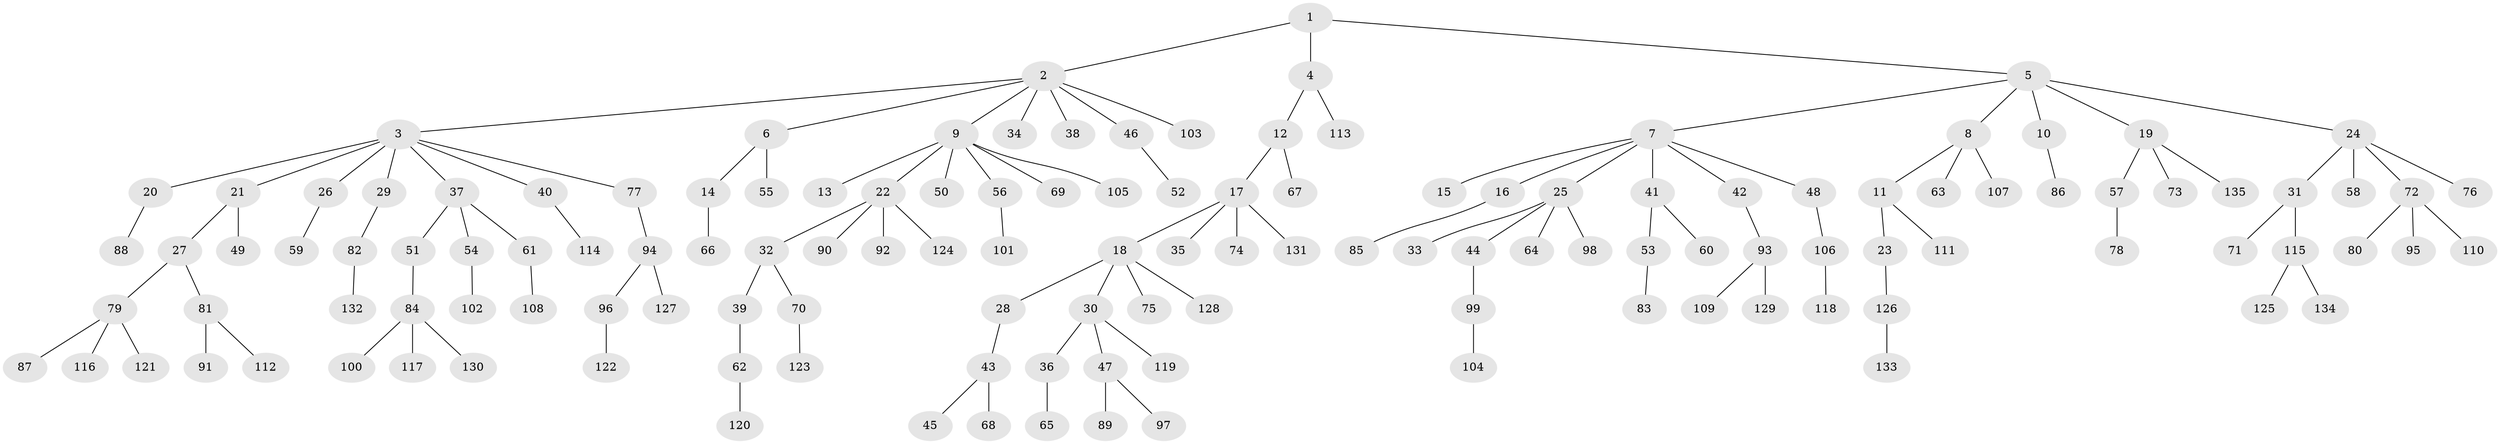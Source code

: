 // coarse degree distribution, {7: 0.031578947368421054, 8: 0.010526315789473684, 2: 0.16842105263157894, 3: 0.08421052631578947, 6: 0.042105263157894736, 1: 0.6105263157894737, 4: 0.042105263157894736, 5: 0.010526315789473684}
// Generated by graph-tools (version 1.1) at 2025/24/03/03/25 07:24:08]
// undirected, 135 vertices, 134 edges
graph export_dot {
graph [start="1"]
  node [color=gray90,style=filled];
  1;
  2;
  3;
  4;
  5;
  6;
  7;
  8;
  9;
  10;
  11;
  12;
  13;
  14;
  15;
  16;
  17;
  18;
  19;
  20;
  21;
  22;
  23;
  24;
  25;
  26;
  27;
  28;
  29;
  30;
  31;
  32;
  33;
  34;
  35;
  36;
  37;
  38;
  39;
  40;
  41;
  42;
  43;
  44;
  45;
  46;
  47;
  48;
  49;
  50;
  51;
  52;
  53;
  54;
  55;
  56;
  57;
  58;
  59;
  60;
  61;
  62;
  63;
  64;
  65;
  66;
  67;
  68;
  69;
  70;
  71;
  72;
  73;
  74;
  75;
  76;
  77;
  78;
  79;
  80;
  81;
  82;
  83;
  84;
  85;
  86;
  87;
  88;
  89;
  90;
  91;
  92;
  93;
  94;
  95;
  96;
  97;
  98;
  99;
  100;
  101;
  102;
  103;
  104;
  105;
  106;
  107;
  108;
  109;
  110;
  111;
  112;
  113;
  114;
  115;
  116;
  117;
  118;
  119;
  120;
  121;
  122;
  123;
  124;
  125;
  126;
  127;
  128;
  129;
  130;
  131;
  132;
  133;
  134;
  135;
  1 -- 2;
  1 -- 4;
  1 -- 5;
  2 -- 3;
  2 -- 6;
  2 -- 9;
  2 -- 34;
  2 -- 38;
  2 -- 46;
  2 -- 103;
  3 -- 20;
  3 -- 21;
  3 -- 26;
  3 -- 29;
  3 -- 37;
  3 -- 40;
  3 -- 77;
  4 -- 12;
  4 -- 113;
  5 -- 7;
  5 -- 8;
  5 -- 10;
  5 -- 19;
  5 -- 24;
  6 -- 14;
  6 -- 55;
  7 -- 15;
  7 -- 16;
  7 -- 25;
  7 -- 41;
  7 -- 42;
  7 -- 48;
  8 -- 11;
  8 -- 63;
  8 -- 107;
  9 -- 13;
  9 -- 22;
  9 -- 50;
  9 -- 56;
  9 -- 69;
  9 -- 105;
  10 -- 86;
  11 -- 23;
  11 -- 111;
  12 -- 17;
  12 -- 67;
  14 -- 66;
  16 -- 85;
  17 -- 18;
  17 -- 35;
  17 -- 74;
  17 -- 131;
  18 -- 28;
  18 -- 30;
  18 -- 75;
  18 -- 128;
  19 -- 57;
  19 -- 73;
  19 -- 135;
  20 -- 88;
  21 -- 27;
  21 -- 49;
  22 -- 32;
  22 -- 90;
  22 -- 92;
  22 -- 124;
  23 -- 126;
  24 -- 31;
  24 -- 58;
  24 -- 72;
  24 -- 76;
  25 -- 33;
  25 -- 44;
  25 -- 64;
  25 -- 98;
  26 -- 59;
  27 -- 79;
  27 -- 81;
  28 -- 43;
  29 -- 82;
  30 -- 36;
  30 -- 47;
  30 -- 119;
  31 -- 71;
  31 -- 115;
  32 -- 39;
  32 -- 70;
  36 -- 65;
  37 -- 51;
  37 -- 54;
  37 -- 61;
  39 -- 62;
  40 -- 114;
  41 -- 53;
  41 -- 60;
  42 -- 93;
  43 -- 45;
  43 -- 68;
  44 -- 99;
  46 -- 52;
  47 -- 89;
  47 -- 97;
  48 -- 106;
  51 -- 84;
  53 -- 83;
  54 -- 102;
  56 -- 101;
  57 -- 78;
  61 -- 108;
  62 -- 120;
  70 -- 123;
  72 -- 80;
  72 -- 95;
  72 -- 110;
  77 -- 94;
  79 -- 87;
  79 -- 116;
  79 -- 121;
  81 -- 91;
  81 -- 112;
  82 -- 132;
  84 -- 100;
  84 -- 117;
  84 -- 130;
  93 -- 109;
  93 -- 129;
  94 -- 96;
  94 -- 127;
  96 -- 122;
  99 -- 104;
  106 -- 118;
  115 -- 125;
  115 -- 134;
  126 -- 133;
}
